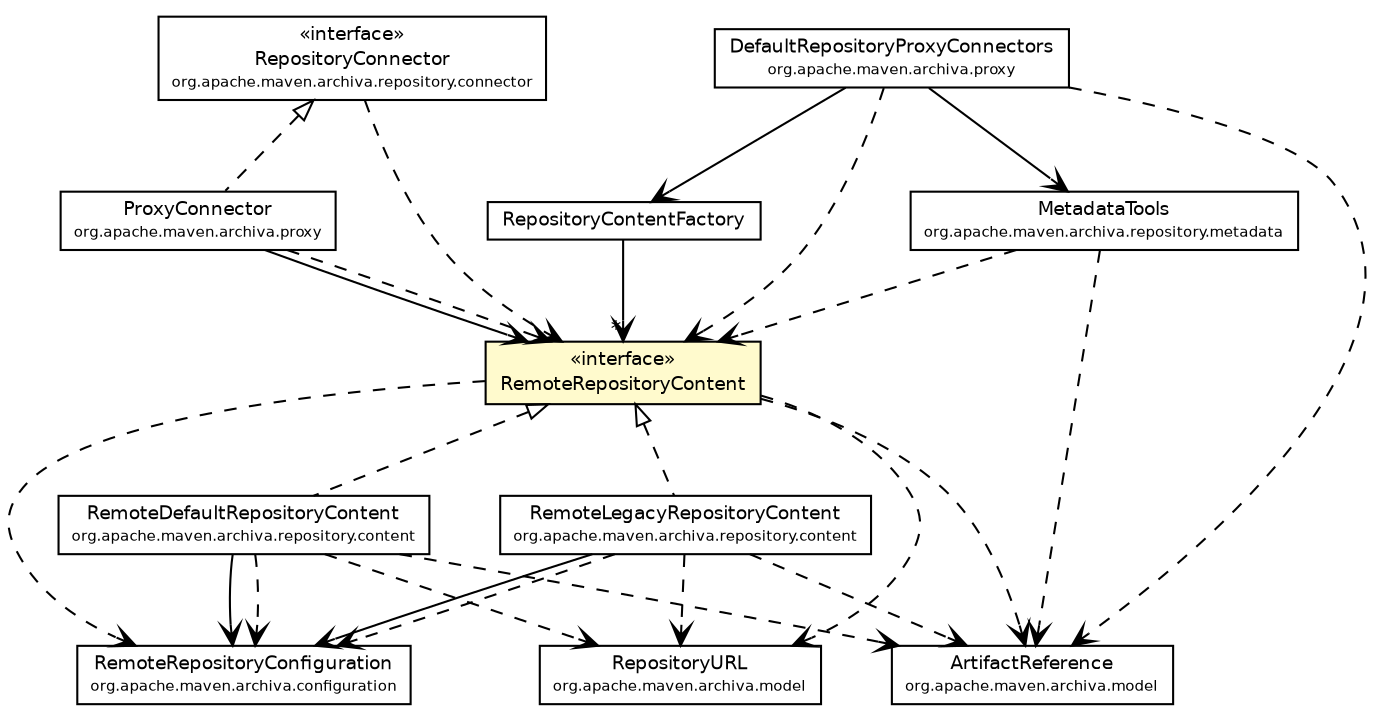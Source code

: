 #!/usr/local/bin/dot
#
# Class diagram 
# Generated by UmlGraph version 4.6 (http://www.spinellis.gr/sw/umlgraph)
#

digraph G {
	edge [fontname="Helvetica",fontsize=10,labelfontname="Helvetica",labelfontsize=10];
	node [fontname="Helvetica",fontsize=10,shape=plaintext];
	// org.apache.maven.archiva.model.RepositoryURL
	c63167 [label=<<table border="0" cellborder="1" cellspacing="0" cellpadding="2" port="p" href="../model/RepositoryURL.html">
		<tr><td><table border="0" cellspacing="0" cellpadding="1">
			<tr><td> RepositoryURL </td></tr>
			<tr><td><font point-size="7.0"> org.apache.maven.archiva.model </font></td></tr>
		</table></td></tr>
		</table>>, fontname="Helvetica", fontcolor="black", fontsize=9.0];
	// org.apache.maven.archiva.repository.connector.RepositoryConnector
	c63196 [label=<<table border="0" cellborder="1" cellspacing="0" cellpadding="2" port="p" href="./connector/RepositoryConnector.html">
		<tr><td><table border="0" cellspacing="0" cellpadding="1">
			<tr><td> &laquo;interface&raquo; </td></tr>
			<tr><td> RepositoryConnector </td></tr>
			<tr><td><font point-size="7.0"> org.apache.maven.archiva.repository.connector </font></td></tr>
		</table></td></tr>
		</table>>, fontname="Helvetica", fontcolor="black", fontsize=9.0];
	// org.apache.maven.archiva.repository.content.RemoteLegacyRepositoryContent
	c63198 [label=<<table border="0" cellborder="1" cellspacing="0" cellpadding="2" port="p" href="./content/RemoteLegacyRepositoryContent.html">
		<tr><td><table border="0" cellspacing="0" cellpadding="1">
			<tr><td> RemoteLegacyRepositoryContent </td></tr>
			<tr><td><font point-size="7.0"> org.apache.maven.archiva.repository.content </font></td></tr>
		</table></td></tr>
		</table>>, fontname="Helvetica", fontcolor="black", fontsize=9.0];
	// org.apache.maven.archiva.repository.content.RemoteDefaultRepositoryContent
	c63199 [label=<<table border="0" cellborder="1" cellspacing="0" cellpadding="2" port="p" href="./content/RemoteDefaultRepositoryContent.html">
		<tr><td><table border="0" cellspacing="0" cellpadding="1">
			<tr><td> RemoteDefaultRepositoryContent </td></tr>
			<tr><td><font point-size="7.0"> org.apache.maven.archiva.repository.content </font></td></tr>
		</table></td></tr>
		</table>>, fontname="Helvetica", fontcolor="black", fontsize=9.0];
	// org.apache.maven.archiva.repository.RepositoryContentFactory
	c63212 [label=<<table border="0" cellborder="1" cellspacing="0" cellpadding="2" port="p" href="./RepositoryContentFactory.html">
		<tr><td><table border="0" cellspacing="0" cellpadding="1">
			<tr><td> RepositoryContentFactory </td></tr>
		</table></td></tr>
		</table>>, fontname="Helvetica", fontcolor="black", fontsize=9.0];
	// org.apache.maven.archiva.repository.RemoteRepositoryContent
	c63213 [label=<<table border="0" cellborder="1" cellspacing="0" cellpadding="2" port="p" bgcolor="lemonChiffon" href="./RemoteRepositoryContent.html">
		<tr><td><table border="0" cellspacing="0" cellpadding="1">
			<tr><td> &laquo;interface&raquo; </td></tr>
			<tr><td> RemoteRepositoryContent </td></tr>
		</table></td></tr>
		</table>>, fontname="Helvetica", fontcolor="black", fontsize=9.0];
	// org.apache.maven.archiva.repository.metadata.MetadataTools
	c63223 [label=<<table border="0" cellborder="1" cellspacing="0" cellpadding="2" port="p" href="./metadata/MetadataTools.html">
		<tr><td><table border="0" cellspacing="0" cellpadding="1">
			<tr><td> MetadataTools </td></tr>
			<tr><td><font point-size="7.0"> org.apache.maven.archiva.repository.metadata </font></td></tr>
		</table></td></tr>
		</table>>, fontname="Helvetica", fontcolor="black", fontsize=9.0];
	// org.apache.maven.archiva.proxy.ProxyConnector
	c63425 [label=<<table border="0" cellborder="1" cellspacing="0" cellpadding="2" port="p" href="../proxy/ProxyConnector.html">
		<tr><td><table border="0" cellspacing="0" cellpadding="1">
			<tr><td> ProxyConnector </td></tr>
			<tr><td><font point-size="7.0"> org.apache.maven.archiva.proxy </font></td></tr>
		</table></td></tr>
		</table>>, fontname="Helvetica", fontcolor="black", fontsize=9.0];
	// org.apache.maven.archiva.proxy.DefaultRepositoryProxyConnectors
	c63428 [label=<<table border="0" cellborder="1" cellspacing="0" cellpadding="2" port="p" href="../proxy/DefaultRepositoryProxyConnectors.html">
		<tr><td><table border="0" cellspacing="0" cellpadding="1">
			<tr><td> DefaultRepositoryProxyConnectors </td></tr>
			<tr><td><font point-size="7.0"> org.apache.maven.archiva.proxy </font></td></tr>
		</table></td></tr>
		</table>>, fontname="Helvetica", fontcolor="black", fontsize=9.0];
	//org.apache.maven.archiva.repository.content.RemoteLegacyRepositoryContent implements org.apache.maven.archiva.repository.RemoteRepositoryContent
	c63213:p -> c63198:p [dir=back,arrowtail=empty,style=dashed];
	//org.apache.maven.archiva.repository.content.RemoteDefaultRepositoryContent implements org.apache.maven.archiva.repository.RemoteRepositoryContent
	c63213:p -> c63199:p [dir=back,arrowtail=empty,style=dashed];
	//org.apache.maven.archiva.proxy.ProxyConnector implements org.apache.maven.archiva.repository.connector.RepositoryConnector
	c63196:p -> c63425:p [dir=back,arrowtail=empty,style=dashed];
	// org.apache.maven.archiva.repository.content.RemoteLegacyRepositoryContent NAVASSOC org.apache.maven.archiva.configuration.RemoteRepositoryConfiguration
	c63198:p -> c63490:p [taillabel="", label="", headlabel="", fontname="Helvetica", fontcolor="black", fontsize=10.0, color="black", arrowhead=open];
	// org.apache.maven.archiva.repository.content.RemoteDefaultRepositoryContent NAVASSOC org.apache.maven.archiva.configuration.RemoteRepositoryConfiguration
	c63199:p -> c63490:p [taillabel="", label="", headlabel="", fontname="Helvetica", fontcolor="black", fontsize=10.0, color="black", arrowhead=open];
	// org.apache.maven.archiva.repository.RepositoryContentFactory NAVASSOC org.apache.maven.archiva.repository.RemoteRepositoryContent
	c63212:p -> c63213:p [taillabel="", label="", headlabel="*", fontname="Helvetica", fontcolor="black", fontsize=10.0, color="black", arrowhead=open];
	// org.apache.maven.archiva.proxy.ProxyConnector NAVASSOC org.apache.maven.archiva.repository.RemoteRepositoryContent
	c63425:p -> c63213:p [taillabel="", label="", headlabel="", fontname="Helvetica", fontcolor="black", fontsize=10.0, color="black", arrowhead=open];
	// org.apache.maven.archiva.proxy.DefaultRepositoryProxyConnectors NAVASSOC org.apache.maven.archiva.repository.RepositoryContentFactory
	c63428:p -> c63212:p [taillabel="", label="", headlabel="", fontname="Helvetica", fontcolor="black", fontsize=10.0, color="black", arrowhead=open];
	// org.apache.maven.archiva.proxy.DefaultRepositoryProxyConnectors NAVASSOC org.apache.maven.archiva.repository.metadata.MetadataTools
	c63428:p -> c63223:p [taillabel="", label="", headlabel="", fontname="Helvetica", fontcolor="black", fontsize=10.0, color="black", arrowhead=open];
	// org.apache.maven.archiva.repository.connector.RepositoryConnector DEPEND org.apache.maven.archiva.repository.RemoteRepositoryContent
	c63196:p -> c63213:p [taillabel="", label="", headlabel="", fontname="Helvetica", fontcolor="black", fontsize=10.0, color="black", arrowhead=open, style=dashed];
	// org.apache.maven.archiva.repository.content.RemoteLegacyRepositoryContent DEPEND org.apache.maven.archiva.model.RepositoryURL
	c63198:p -> c63167:p [taillabel="", label="", headlabel="", fontname="Helvetica", fontcolor="black", fontsize=10.0, color="black", arrowhead=open, style=dashed];
	// org.apache.maven.archiva.repository.content.RemoteLegacyRepositoryContent DEPEND org.apache.maven.archiva.model.ArtifactReference
	c63198:p -> c63491:p [taillabel="", label="", headlabel="", fontname="Helvetica", fontcolor="black", fontsize=10.0, color="black", arrowhead=open, style=dashed];
	// org.apache.maven.archiva.repository.content.RemoteLegacyRepositoryContent DEPEND org.apache.maven.archiva.configuration.RemoteRepositoryConfiguration
	c63198:p -> c63490:p [taillabel="", label="", headlabel="", fontname="Helvetica", fontcolor="black", fontsize=10.0, color="black", arrowhead=open, style=dashed];
	// org.apache.maven.archiva.repository.content.RemoteDefaultRepositoryContent DEPEND org.apache.maven.archiva.model.RepositoryURL
	c63199:p -> c63167:p [taillabel="", label="", headlabel="", fontname="Helvetica", fontcolor="black", fontsize=10.0, color="black", arrowhead=open, style=dashed];
	// org.apache.maven.archiva.repository.content.RemoteDefaultRepositoryContent DEPEND org.apache.maven.archiva.model.ArtifactReference
	c63199:p -> c63491:p [taillabel="", label="", headlabel="", fontname="Helvetica", fontcolor="black", fontsize=10.0, color="black", arrowhead=open, style=dashed];
	// org.apache.maven.archiva.repository.content.RemoteDefaultRepositoryContent DEPEND org.apache.maven.archiva.configuration.RemoteRepositoryConfiguration
	c63199:p -> c63490:p [taillabel="", label="", headlabel="", fontname="Helvetica", fontcolor="black", fontsize=10.0, color="black", arrowhead=open, style=dashed];
	// org.apache.maven.archiva.repository.RemoteRepositoryContent DEPEND org.apache.maven.archiva.model.RepositoryURL
	c63213:p -> c63167:p [taillabel="", label="", headlabel="", fontname="Helvetica", fontcolor="black", fontsize=10.0, color="black", arrowhead=open, style=dashed];
	// org.apache.maven.archiva.repository.RemoteRepositoryContent DEPEND org.apache.maven.archiva.model.ArtifactReference
	c63213:p -> c63491:p [taillabel="", label="", headlabel="", fontname="Helvetica", fontcolor="black", fontsize=10.0, color="black", arrowhead=open, style=dashed];
	// org.apache.maven.archiva.repository.RemoteRepositoryContent DEPEND org.apache.maven.archiva.configuration.RemoteRepositoryConfiguration
	c63213:p -> c63490:p [taillabel="", label="", headlabel="", fontname="Helvetica", fontcolor="black", fontsize=10.0, color="black", arrowhead=open, style=dashed];
	// org.apache.maven.archiva.repository.metadata.MetadataTools DEPEND org.apache.maven.archiva.model.ArtifactReference
	c63223:p -> c63491:p [taillabel="", label="", headlabel="", fontname="Helvetica", fontcolor="black", fontsize=10.0, color="black", arrowhead=open, style=dashed];
	// org.apache.maven.archiva.repository.metadata.MetadataTools DEPEND org.apache.maven.archiva.repository.RemoteRepositoryContent
	c63223:p -> c63213:p [taillabel="", label="", headlabel="", fontname="Helvetica", fontcolor="black", fontsize=10.0, color="black", arrowhead=open, style=dashed];
	// org.apache.maven.archiva.proxy.ProxyConnector DEPEND org.apache.maven.archiva.repository.RemoteRepositoryContent
	c63425:p -> c63213:p [taillabel="", label="", headlabel="", fontname="Helvetica", fontcolor="black", fontsize=10.0, color="black", arrowhead=open, style=dashed];
	// org.apache.maven.archiva.proxy.DefaultRepositoryProxyConnectors DEPEND org.apache.maven.archiva.model.ArtifactReference
	c63428:p -> c63491:p [taillabel="", label="", headlabel="", fontname="Helvetica", fontcolor="black", fontsize=10.0, color="black", arrowhead=open, style=dashed];
	// org.apache.maven.archiva.proxy.DefaultRepositoryProxyConnectors DEPEND org.apache.maven.archiva.repository.RemoteRepositoryContent
	c63428:p -> c63213:p [taillabel="", label="", headlabel="", fontname="Helvetica", fontcolor="black", fontsize=10.0, color="black", arrowhead=open, style=dashed];
	// org.apache.maven.archiva.configuration.RemoteRepositoryConfiguration
	c63490 [label=<<table border="0" cellborder="1" cellspacing="0" cellpadding="2" port="p" href="http://java.sun.com/j2se/1.4.2/docs/api/org/apache/maven/archiva/configuration/RemoteRepositoryConfiguration.html">
		<tr><td><table border="0" cellspacing="0" cellpadding="1">
			<tr><td> RemoteRepositoryConfiguration </td></tr>
			<tr><td><font point-size="7.0"> org.apache.maven.archiva.configuration </font></td></tr>
		</table></td></tr>
		</table>>, fontname="Helvetica", fontcolor="black", fontsize=9.0];
	// org.apache.maven.archiva.model.ArtifactReference
	c63491 [label=<<table border="0" cellborder="1" cellspacing="0" cellpadding="2" port="p" href="http://java.sun.com/j2se/1.4.2/docs/api/org/apache/maven/archiva/model/ArtifactReference.html">
		<tr><td><table border="0" cellspacing="0" cellpadding="1">
			<tr><td> ArtifactReference </td></tr>
			<tr><td><font point-size="7.0"> org.apache.maven.archiva.model </font></td></tr>
		</table></td></tr>
		</table>>, fontname="Helvetica", fontcolor="black", fontsize=9.0];
}


